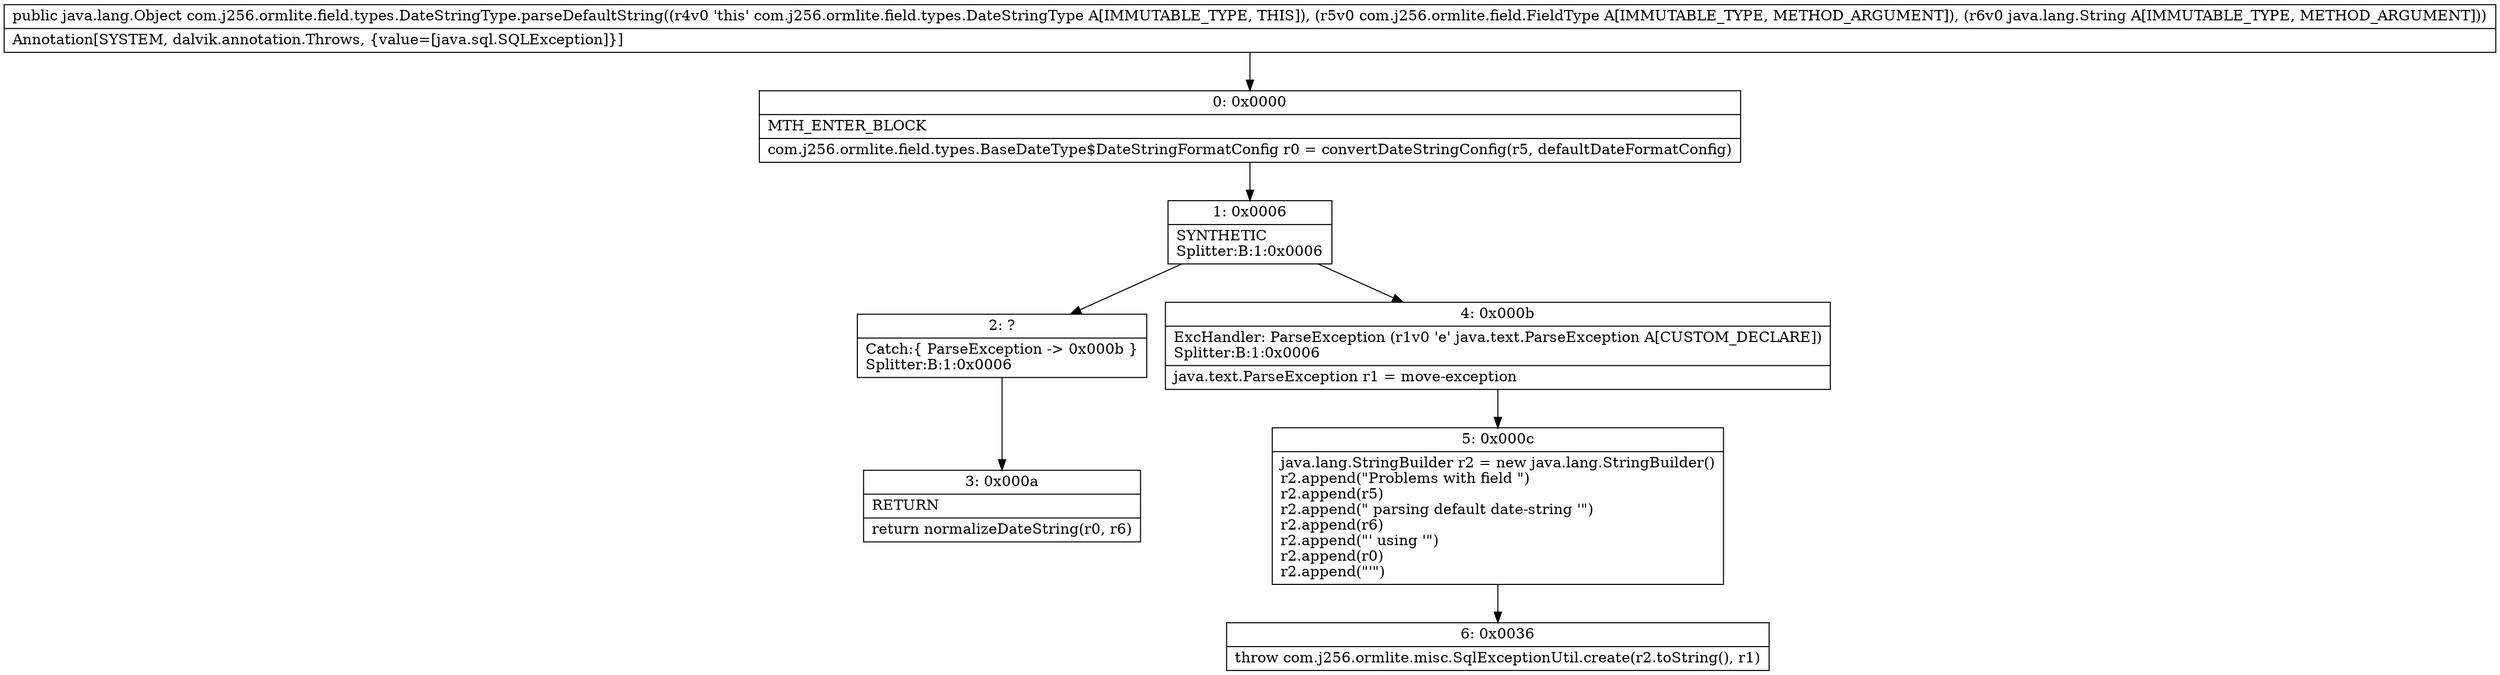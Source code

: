 digraph "CFG forcom.j256.ormlite.field.types.DateStringType.parseDefaultString(Lcom\/j256\/ormlite\/field\/FieldType;Ljava\/lang\/String;)Ljava\/lang\/Object;" {
Node_0 [shape=record,label="{0\:\ 0x0000|MTH_ENTER_BLOCK\l|com.j256.ormlite.field.types.BaseDateType$DateStringFormatConfig r0 = convertDateStringConfig(r5, defaultDateFormatConfig)\l}"];
Node_1 [shape=record,label="{1\:\ 0x0006|SYNTHETIC\lSplitter:B:1:0x0006\l}"];
Node_2 [shape=record,label="{2\:\ ?|Catch:\{ ParseException \-\> 0x000b \}\lSplitter:B:1:0x0006\l}"];
Node_3 [shape=record,label="{3\:\ 0x000a|RETURN\l|return normalizeDateString(r0, r6)\l}"];
Node_4 [shape=record,label="{4\:\ 0x000b|ExcHandler: ParseException (r1v0 'e' java.text.ParseException A[CUSTOM_DECLARE])\lSplitter:B:1:0x0006\l|java.text.ParseException r1 = move\-exception\l}"];
Node_5 [shape=record,label="{5\:\ 0x000c|java.lang.StringBuilder r2 = new java.lang.StringBuilder()\lr2.append(\"Problems with field \")\lr2.append(r5)\lr2.append(\" parsing default date\-string '\")\lr2.append(r6)\lr2.append(\"' using '\")\lr2.append(r0)\lr2.append(\"'\")\l}"];
Node_6 [shape=record,label="{6\:\ 0x0036|throw com.j256.ormlite.misc.SqlExceptionUtil.create(r2.toString(), r1)\l}"];
MethodNode[shape=record,label="{public java.lang.Object com.j256.ormlite.field.types.DateStringType.parseDefaultString((r4v0 'this' com.j256.ormlite.field.types.DateStringType A[IMMUTABLE_TYPE, THIS]), (r5v0 com.j256.ormlite.field.FieldType A[IMMUTABLE_TYPE, METHOD_ARGUMENT]), (r6v0 java.lang.String A[IMMUTABLE_TYPE, METHOD_ARGUMENT]))  | Annotation[SYSTEM, dalvik.annotation.Throws, \{value=[java.sql.SQLException]\}]\l}"];
MethodNode -> Node_0;
Node_0 -> Node_1;
Node_1 -> Node_2;
Node_1 -> Node_4;
Node_2 -> Node_3;
Node_4 -> Node_5;
Node_5 -> Node_6;
}

